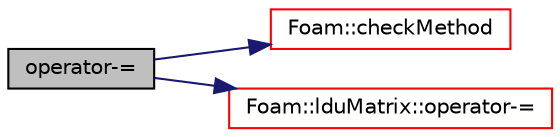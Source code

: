 digraph "operator-="
{
  bgcolor="transparent";
  edge [fontname="Helvetica",fontsize="10",labelfontname="Helvetica",labelfontsize="10"];
  node [fontname="Helvetica",fontsize="10",shape=record];
  rankdir="LR";
  Node1 [label="operator-=",height=0.2,width=0.4,color="black", fillcolor="grey75", style="filled", fontcolor="black"];
  Node1 -> Node2 [color="midnightblue",fontsize="10",style="solid",fontname="Helvetica"];
  Node2 [label="Foam::checkMethod",height=0.2,width=0.4,color="red",URL="$a10887.html#a656fbda275eb1aaf53a9b1df97a5743c"];
  Node1 -> Node3 [color="midnightblue",fontsize="10",style="solid",fontname="Helvetica"];
  Node3 [label="Foam::lduMatrix::operator-=",height=0.2,width=0.4,color="red",URL="$a01306.html#ad74d793450215c8520bbee8e3084139d"];
}
